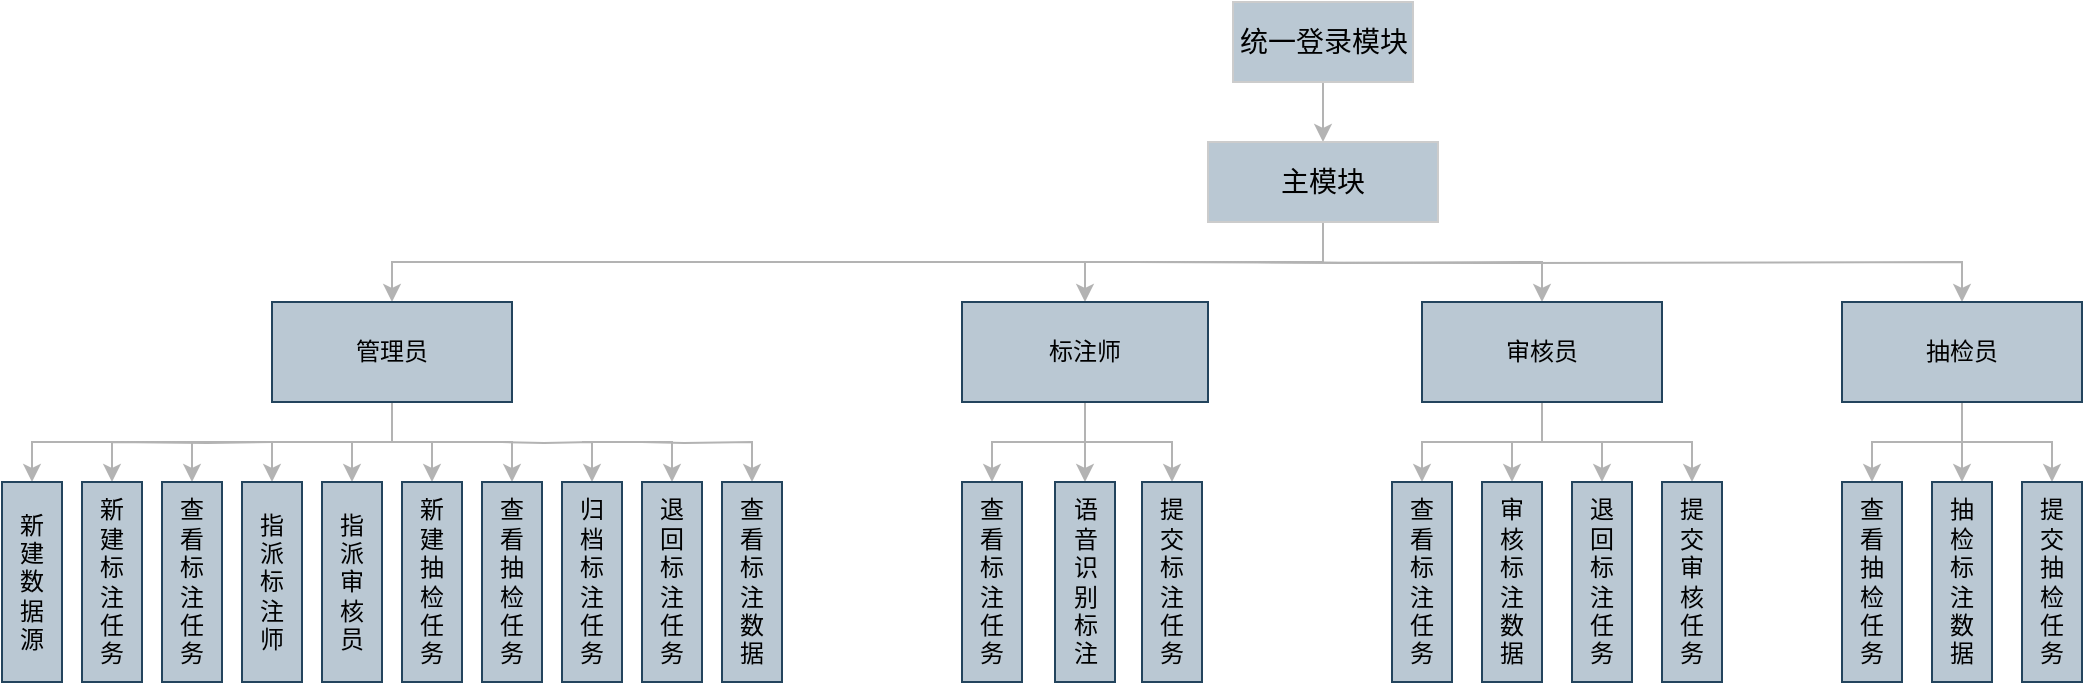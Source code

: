 <mxfile version="12.0.3" type="github" pages="1"><diagram id="v9tVuCcTY9rdOJDnzNgN" name="Page-1"><mxGraphModel dx="1759" dy="551" grid="1" gridSize="10" guides="1" tooltips="1" connect="1" arrows="1" fold="1" page="1" pageScale="1" pageWidth="827" pageHeight="1169" math="0" shadow="0"><root><mxCell id="0"/><mxCell id="1" parent="0"/><mxCell id="yBiNM0HDN96DhxVVmeKk-8" style="edgeStyle=orthogonalEdgeStyle;rounded=0;orthogonalLoop=1;jettySize=auto;html=1;exitX=0.5;exitY=1;exitDx=0;exitDy=0;entryX=0.5;entryY=0;entryDx=0;entryDy=0;strokeColor=#B3B3B3;" edge="1" parent="1" source="yBiNM0HDN96DhxVVmeKk-1" target="yBiNM0HDN96DhxVVmeKk-2"><mxGeometry relative="1" as="geometry"/></mxCell><mxCell id="yBiNM0HDN96DhxVVmeKk-1" value="&lt;font style=&quot;font-size: 14px&quot;&gt;统一登录模块&lt;/font&gt;" style="rounded=0;whiteSpace=wrap;html=1;fillColor=#bac8d3;strokeColor=#CCCCCC;" vertex="1" parent="1"><mxGeometry x="495.5" y="10" width="90" height="40" as="geometry"/></mxCell><mxCell id="yBiNM0HDN96DhxVVmeKk-18" style="edgeStyle=orthogonalEdgeStyle;rounded=0;orthogonalLoop=1;jettySize=auto;html=1;exitX=0.5;exitY=1;exitDx=0;exitDy=0;entryX=0.5;entryY=0;entryDx=0;entryDy=0;strokeColor=#B3B3B3;" edge="1" parent="1" source="yBiNM0HDN96DhxVVmeKk-2" target="yBiNM0HDN96DhxVVmeKk-9"><mxGeometry relative="1" as="geometry"/></mxCell><mxCell id="yBiNM0HDN96DhxVVmeKk-19" style="edgeStyle=orthogonalEdgeStyle;rounded=0;orthogonalLoop=1;jettySize=auto;html=1;strokeColor=#B3B3B3;" edge="1" parent="1" source="yBiNM0HDN96DhxVVmeKk-2" target="yBiNM0HDN96DhxVVmeKk-10"><mxGeometry relative="1" as="geometry"/></mxCell><mxCell id="yBiNM0HDN96DhxVVmeKk-21" style="edgeStyle=orthogonalEdgeStyle;rounded=0;orthogonalLoop=1;jettySize=auto;html=1;entryX=0.5;entryY=0;entryDx=0;entryDy=0;strokeColor=#B3B3B3;" edge="1" parent="1" target="yBiNM0HDN96DhxVVmeKk-12"><mxGeometry relative="1" as="geometry"><mxPoint x="445" y="140" as="sourcePoint"/></mxGeometry></mxCell><mxCell id="yBiNM0HDN96DhxVVmeKk-35" style="edgeStyle=orthogonalEdgeStyle;rounded=0;orthogonalLoop=1;jettySize=auto;html=1;strokeColor=#B3B3B3;" edge="1" parent="1" target="yBiNM0HDN96DhxVVmeKk-11"><mxGeometry relative="1" as="geometry"><mxPoint x="507" y="140" as="sourcePoint"/></mxGeometry></mxCell><mxCell id="yBiNM0HDN96DhxVVmeKk-2" value="&lt;font style=&quot;font-size: 14px&quot;&gt;主模块&lt;/font&gt;" style="rounded=0;whiteSpace=wrap;html=1;fillColor=#bac8d3;strokeColor=#CCCCCC;" vertex="1" parent="1"><mxGeometry x="483" y="80" width="115" height="40" as="geometry"/></mxCell><mxCell id="yBiNM0HDN96DhxVVmeKk-55" style="edgeStyle=orthogonalEdgeStyle;rounded=0;orthogonalLoop=1;jettySize=auto;html=1;exitX=0.5;exitY=1;exitDx=0;exitDy=0;entryX=0.5;entryY=1;entryDx=0;entryDy=0;strokeColor=#B3B3B3;" edge="1" parent="1" source="yBiNM0HDN96DhxVVmeKk-9" target="yBiNM0HDN96DhxVVmeKk-22"><mxGeometry relative="1" as="geometry"><Array as="points"><mxPoint x="75" y="230"/><mxPoint x="-105" y="230"/></Array></mxGeometry></mxCell><mxCell id="yBiNM0HDN96DhxVVmeKk-57" style="edgeStyle=orthogonalEdgeStyle;rounded=0;orthogonalLoop=1;jettySize=auto;html=1;strokeColor=#B3B3B3;" edge="1" parent="1" target="yBiNM0HDN96DhxVVmeKk-26"><mxGeometry relative="1" as="geometry"><mxPoint x="15" y="230" as="sourcePoint"/></mxGeometry></mxCell><mxCell id="yBiNM0HDN96DhxVVmeKk-58" style="edgeStyle=orthogonalEdgeStyle;rounded=0;orthogonalLoop=1;jettySize=auto;html=1;entryX=0.5;entryY=1;entryDx=0;entryDy=0;strokeColor=#B3B3B3;" edge="1" parent="1" target="yBiNM0HDN96DhxVVmeKk-28"><mxGeometry relative="1" as="geometry"><mxPoint y="230" as="sourcePoint"/></mxGeometry></mxCell><mxCell id="yBiNM0HDN96DhxVVmeKk-59" style="edgeStyle=orthogonalEdgeStyle;rounded=0;orthogonalLoop=1;jettySize=auto;html=1;entryX=0.5;entryY=1;entryDx=0;entryDy=0;strokeColor=#B3B3B3;" edge="1" parent="1" source="yBiNM0HDN96DhxVVmeKk-9" target="yBiNM0HDN96DhxVVmeKk-27"><mxGeometry relative="1" as="geometry"/></mxCell><mxCell id="yBiNM0HDN96DhxVVmeKk-61" style="edgeStyle=orthogonalEdgeStyle;rounded=0;orthogonalLoop=1;jettySize=auto;html=1;entryX=0.5;entryY=1;entryDx=0;entryDy=0;strokeColor=#B3B3B3;" edge="1" parent="1" source="yBiNM0HDN96DhxVVmeKk-9" target="yBiNM0HDN96DhxVVmeKk-29"><mxGeometry relative="1" as="geometry"/></mxCell><mxCell id="yBiNM0HDN96DhxVVmeKk-62" style="edgeStyle=orthogonalEdgeStyle;rounded=0;orthogonalLoop=1;jettySize=auto;html=1;entryX=0.5;entryY=1;entryDx=0;entryDy=0;strokeColor=#B3B3B3;" edge="1" parent="1" source="yBiNM0HDN96DhxVVmeKk-9" target="yBiNM0HDN96DhxVVmeKk-30"><mxGeometry relative="1" as="geometry"/></mxCell><mxCell id="yBiNM0HDN96DhxVVmeKk-63" style="edgeStyle=orthogonalEdgeStyle;rounded=0;orthogonalLoop=1;jettySize=auto;html=1;entryX=0.5;entryY=1;entryDx=0;entryDy=0;strokeColor=#B3B3B3;" edge="1" parent="1" source="yBiNM0HDN96DhxVVmeKk-9" target="yBiNM0HDN96DhxVVmeKk-31"><mxGeometry relative="1" as="geometry"/></mxCell><mxCell id="yBiNM0HDN96DhxVVmeKk-64" style="edgeStyle=orthogonalEdgeStyle;rounded=0;orthogonalLoop=1;jettySize=auto;html=1;entryX=0.5;entryY=1;entryDx=0;entryDy=0;strokeColor=#B3B3B3;" edge="1" parent="1" target="yBiNM0HDN96DhxVVmeKk-32"><mxGeometry relative="1" as="geometry"><mxPoint x="130" y="230" as="sourcePoint"/></mxGeometry></mxCell><mxCell id="yBiNM0HDN96DhxVVmeKk-65" style="edgeStyle=orthogonalEdgeStyle;rounded=0;orthogonalLoop=1;jettySize=auto;html=1;entryX=0.5;entryY=1;entryDx=0;entryDy=0;strokeColor=#B3B3B3;" edge="1" parent="1" target="yBiNM0HDN96DhxVVmeKk-33"><mxGeometry relative="1" as="geometry"><mxPoint x="170" y="230" as="sourcePoint"/><Array as="points"><mxPoint x="215" y="230"/></Array></mxGeometry></mxCell><mxCell id="yBiNM0HDN96DhxVVmeKk-67" style="edgeStyle=orthogonalEdgeStyle;rounded=0;orthogonalLoop=1;jettySize=auto;html=1;entryX=0.5;entryY=1;entryDx=0;entryDy=0;strokeColor=#B3B3B3;" edge="1" parent="1" target="yBiNM0HDN96DhxVVmeKk-42"><mxGeometry relative="1" as="geometry"><mxPoint x="200" y="230" as="sourcePoint"/></mxGeometry></mxCell><mxCell id="yBiNM0HDN96DhxVVmeKk-9" value="管理员" style="rounded=0;whiteSpace=wrap;html=1;strokeColor=#23445d;fillColor=#bac8d3;" vertex="1" parent="1"><mxGeometry x="15" y="160" width="120" height="50" as="geometry"/></mxCell><mxCell id="yBiNM0HDN96DhxVVmeKk-68" style="edgeStyle=orthogonalEdgeStyle;rounded=0;orthogonalLoop=1;jettySize=auto;html=1;entryX=0.5;entryY=1;entryDx=0;entryDy=0;strokeColor=#B3B3B3;" edge="1" parent="1" source="yBiNM0HDN96DhxVVmeKk-10" target="yBiNM0HDN96DhxVVmeKk-40"><mxGeometry relative="1" as="geometry"/></mxCell><mxCell id="yBiNM0HDN96DhxVVmeKk-69" style="edgeStyle=orthogonalEdgeStyle;rounded=0;orthogonalLoop=1;jettySize=auto;html=1;entryX=0.5;entryY=1;entryDx=0;entryDy=0;strokeColor=#B3B3B3;" edge="1" parent="1" source="yBiNM0HDN96DhxVVmeKk-10" target="yBiNM0HDN96DhxVVmeKk-39"><mxGeometry relative="1" as="geometry"/></mxCell><mxCell id="yBiNM0HDN96DhxVVmeKk-70" style="edgeStyle=orthogonalEdgeStyle;rounded=0;orthogonalLoop=1;jettySize=auto;html=1;entryX=0.5;entryY=1;entryDx=0;entryDy=0;strokeColor=#B3B3B3;" edge="1" parent="1" source="yBiNM0HDN96DhxVVmeKk-10" target="yBiNM0HDN96DhxVVmeKk-41"><mxGeometry relative="1" as="geometry"/></mxCell><mxCell id="yBiNM0HDN96DhxVVmeKk-10" value="标注师" style="rounded=0;whiteSpace=wrap;html=1;strokeColor=#23445d;fillColor=#bac8d3;" vertex="1" parent="1"><mxGeometry x="360" y="160" width="123" height="50" as="geometry"/></mxCell><mxCell id="yBiNM0HDN96DhxVVmeKk-73" style="edgeStyle=orthogonalEdgeStyle;rounded=0;orthogonalLoop=1;jettySize=auto;html=1;entryX=0.5;entryY=1;entryDx=0;entryDy=0;strokeColor=#B3B3B3;" edge="1" parent="1" source="yBiNM0HDN96DhxVVmeKk-11" target="yBiNM0HDN96DhxVVmeKk-43"><mxGeometry relative="1" as="geometry"/></mxCell><mxCell id="yBiNM0HDN96DhxVVmeKk-74" style="edgeStyle=orthogonalEdgeStyle;rounded=0;orthogonalLoop=1;jettySize=auto;html=1;entryX=0.5;entryY=1;entryDx=0;entryDy=0;strokeColor=#B3B3B3;" edge="1" parent="1" source="yBiNM0HDN96DhxVVmeKk-11" target="yBiNM0HDN96DhxVVmeKk-44"><mxGeometry relative="1" as="geometry"/></mxCell><mxCell id="yBiNM0HDN96DhxVVmeKk-75" style="edgeStyle=orthogonalEdgeStyle;rounded=0;orthogonalLoop=1;jettySize=auto;html=1;entryX=0.5;entryY=1;entryDx=0;entryDy=0;strokeColor=#B3B3B3;" edge="1" parent="1" source="yBiNM0HDN96DhxVVmeKk-11" target="yBiNM0HDN96DhxVVmeKk-45"><mxGeometry relative="1" as="geometry"/></mxCell><mxCell id="yBiNM0HDN96DhxVVmeKk-76" style="edgeStyle=orthogonalEdgeStyle;rounded=0;orthogonalLoop=1;jettySize=auto;html=1;entryX=0.5;entryY=1;entryDx=0;entryDy=0;strokeColor=#B3B3B3;" edge="1" parent="1" source="yBiNM0HDN96DhxVVmeKk-11" target="yBiNM0HDN96DhxVVmeKk-46"><mxGeometry relative="1" as="geometry"/></mxCell><mxCell id="yBiNM0HDN96DhxVVmeKk-11" value="审核员" style="rounded=0;whiteSpace=wrap;html=1;strokeColor=#23445d;fillColor=#bac8d3;" vertex="1" parent="1"><mxGeometry x="590" y="160" width="120" height="50" as="geometry"/></mxCell><mxCell id="yBiNM0HDN96DhxVVmeKk-77" style="edgeStyle=orthogonalEdgeStyle;rounded=0;orthogonalLoop=1;jettySize=auto;html=1;entryX=0.5;entryY=1;entryDx=0;entryDy=0;strokeColor=#B3B3B3;" edge="1" parent="1" source="yBiNM0HDN96DhxVVmeKk-12" target="yBiNM0HDN96DhxVVmeKk-47"><mxGeometry relative="1" as="geometry"/></mxCell><mxCell id="yBiNM0HDN96DhxVVmeKk-78" style="edgeStyle=orthogonalEdgeStyle;rounded=0;orthogonalLoop=1;jettySize=auto;html=1;entryX=0.5;entryY=1;entryDx=0;entryDy=0;strokeColor=#B3B3B3;" edge="1" parent="1" source="yBiNM0HDN96DhxVVmeKk-12" target="yBiNM0HDN96DhxVVmeKk-48"><mxGeometry relative="1" as="geometry"/></mxCell><mxCell id="yBiNM0HDN96DhxVVmeKk-79" style="edgeStyle=orthogonalEdgeStyle;rounded=0;orthogonalLoop=1;jettySize=auto;html=1;entryX=0.5;entryY=1;entryDx=0;entryDy=0;strokeColor=#B3B3B3;" edge="1" parent="1" source="yBiNM0HDN96DhxVVmeKk-12" target="yBiNM0HDN96DhxVVmeKk-49"><mxGeometry relative="1" as="geometry"/></mxCell><mxCell id="yBiNM0HDN96DhxVVmeKk-12" value="抽检员" style="rounded=0;whiteSpace=wrap;html=1;strokeColor=#23445d;fillColor=#bac8d3;" vertex="1" parent="1"><mxGeometry x="800" y="160" width="120" height="50" as="geometry"/></mxCell><mxCell id="yBiNM0HDN96DhxVVmeKk-22" value="新&lt;br&gt;建&lt;br&gt;数&lt;br&gt;据&lt;br&gt;源" style="rounded=0;whiteSpace=wrap;html=1;strokeColor=#23445d;horizontal=1;rotation=0;direction=west;fillColor=#bac8d3;" vertex="1" parent="1"><mxGeometry x="-120" y="250" width="30" height="100" as="geometry"/></mxCell><mxCell id="yBiNM0HDN96DhxVVmeKk-26" value="新&lt;br&gt;建&lt;br&gt;标&lt;br&gt;注&lt;br&gt;任&lt;br&gt;务" style="rounded=0;whiteSpace=wrap;html=1;strokeColor=#23445d;horizontal=1;rotation=0;direction=west;fillColor=#bac8d3;" vertex="1" parent="1"><mxGeometry x="-80" y="250" width="30" height="100" as="geometry"/></mxCell><mxCell id="yBiNM0HDN96DhxVVmeKk-27" value="指&lt;br&gt;派&lt;br&gt;标&lt;br&gt;注&lt;br&gt;师" style="rounded=0;whiteSpace=wrap;html=1;strokeColor=#23445d;horizontal=1;rotation=0;direction=west;fillColor=#bac8d3;" vertex="1" parent="1"><mxGeometry y="250" width="30" height="100" as="geometry"/></mxCell><mxCell id="yBiNM0HDN96DhxVVmeKk-28" value="查&lt;br&gt;看&lt;br&gt;标&lt;br&gt;注&lt;br&gt;任&lt;br&gt;务&lt;br&gt;" style="rounded=0;whiteSpace=wrap;html=1;strokeColor=#23445d;horizontal=1;rotation=0;direction=west;fillColor=#bac8d3;" vertex="1" parent="1"><mxGeometry x="-40" y="250" width="30" height="100" as="geometry"/></mxCell><mxCell id="yBiNM0HDN96DhxVVmeKk-29" value="指&lt;br&gt;派&lt;br&gt;审&lt;br&gt;核&lt;br&gt;员" style="rounded=0;whiteSpace=wrap;html=1;strokeColor=#23445d;horizontal=1;rotation=0;direction=west;fillColor=#bac8d3;" vertex="1" parent="1"><mxGeometry x="40" y="250" width="30" height="100" as="geometry"/></mxCell><mxCell id="yBiNM0HDN96DhxVVmeKk-30" value="新&lt;br&gt;建&lt;br&gt;抽&lt;br&gt;检&lt;br&gt;任&lt;br&gt;务" style="rounded=0;whiteSpace=wrap;html=1;strokeColor=#23445d;horizontal=1;rotation=0;direction=west;fillColor=#bac8d3;" vertex="1" parent="1"><mxGeometry x="80" y="250" width="30" height="100" as="geometry"/></mxCell><mxCell id="yBiNM0HDN96DhxVVmeKk-31" value="查&lt;br&gt;看&lt;br&gt;抽&lt;br&gt;检&lt;br&gt;任&lt;br&gt;务" style="rounded=0;whiteSpace=wrap;html=1;strokeColor=#23445d;horizontal=1;rotation=0;direction=west;fillColor=#bac8d3;" vertex="1" parent="1"><mxGeometry x="120" y="250" width="30" height="100" as="geometry"/></mxCell><mxCell id="yBiNM0HDN96DhxVVmeKk-32" value="归&lt;br&gt;档&lt;br&gt;标&lt;br&gt;注&lt;br&gt;任&lt;br&gt;务" style="rounded=0;whiteSpace=wrap;html=1;strokeColor=#23445d;horizontal=1;rotation=0;direction=west;fillColor=#bac8d3;" vertex="1" parent="1"><mxGeometry x="160" y="250" width="30" height="100" as="geometry"/></mxCell><mxCell id="yBiNM0HDN96DhxVVmeKk-33" value="退&lt;br&gt;回&lt;br&gt;标&lt;br&gt;注&lt;br&gt;任&lt;br&gt;务" style="rounded=0;whiteSpace=wrap;html=1;strokeColor=#23445d;horizontal=1;rotation=0;direction=west;fillColor=#bac8d3;" vertex="1" parent="1"><mxGeometry x="200" y="250" width="30" height="100" as="geometry"/></mxCell><mxCell id="yBiNM0HDN96DhxVVmeKk-39" value="语&lt;br&gt;音&lt;br&gt;识&lt;br&gt;别&lt;br&gt;标&lt;br&gt;注" style="rounded=0;whiteSpace=wrap;html=1;strokeColor=#23445d;horizontal=1;rotation=0;direction=west;fillColor=#bac8d3;" vertex="1" parent="1"><mxGeometry x="406.5" y="250" width="30" height="100" as="geometry"/></mxCell><mxCell id="yBiNM0HDN96DhxVVmeKk-40" value="查&lt;br&gt;看&lt;br&gt;标&lt;br&gt;注&lt;br&gt;任&lt;br&gt;务" style="rounded=0;whiteSpace=wrap;html=1;strokeColor=#23445d;horizontal=1;rotation=0;direction=west;fillColor=#bac8d3;" vertex="1" parent="1"><mxGeometry x="360" y="250" width="30" height="100" as="geometry"/></mxCell><mxCell id="yBiNM0HDN96DhxVVmeKk-41" value="提&lt;br&gt;交&lt;br&gt;标&lt;br&gt;注&lt;br&gt;任&lt;br&gt;务" style="rounded=0;whiteSpace=wrap;html=1;strokeColor=#23445d;horizontal=1;rotation=0;direction=west;fillColor=#bac8d3;" vertex="1" parent="1"><mxGeometry x="450" y="250" width="30" height="100" as="geometry"/></mxCell><mxCell id="yBiNM0HDN96DhxVVmeKk-42" value="查&lt;br&gt;看&lt;br&gt;标&lt;br&gt;注&lt;br&gt;数&lt;br&gt;据" style="rounded=0;whiteSpace=wrap;html=1;strokeColor=#23445d;horizontal=1;rotation=0;direction=west;fillColor=#bac8d3;" vertex="1" parent="1"><mxGeometry x="240" y="250" width="30" height="100" as="geometry"/></mxCell><mxCell id="yBiNM0HDN96DhxVVmeKk-43" value="查&lt;br&gt;看&lt;br&gt;标&lt;br&gt;注&lt;br&gt;任&lt;br&gt;务" style="rounded=0;whiteSpace=wrap;html=1;strokeColor=#23445d;horizontal=1;rotation=0;direction=west;fillColor=#bac8d3;" vertex="1" parent="1"><mxGeometry x="575" y="250" width="30" height="100" as="geometry"/></mxCell><mxCell id="yBiNM0HDN96DhxVVmeKk-44" value="审&lt;br&gt;核&lt;br&gt;标&lt;br&gt;注&lt;br&gt;数&lt;br&gt;据" style="rounded=0;whiteSpace=wrap;html=1;strokeColor=#23445d;horizontal=1;rotation=0;direction=west;fillColor=#bac8d3;" vertex="1" parent="1"><mxGeometry x="620" y="250" width="30" height="100" as="geometry"/></mxCell><mxCell id="yBiNM0HDN96DhxVVmeKk-45" value="退&lt;br&gt;回&lt;br&gt;标&lt;br&gt;注&lt;br&gt;任&lt;br&gt;务" style="rounded=0;whiteSpace=wrap;html=1;strokeColor=#23445d;horizontal=1;rotation=0;direction=west;fillColor=#bac8d3;" vertex="1" parent="1"><mxGeometry x="665" y="250" width="30" height="100" as="geometry"/></mxCell><mxCell id="yBiNM0HDN96DhxVVmeKk-46" value="提&lt;br&gt;交&lt;br&gt;审&lt;br&gt;核&lt;br&gt;任&lt;br&gt;务" style="rounded=0;whiteSpace=wrap;html=1;strokeColor=#23445d;horizontal=1;rotation=0;direction=west;fillColor=#bac8d3;" vertex="1" parent="1"><mxGeometry x="710" y="250" width="30" height="100" as="geometry"/></mxCell><mxCell id="yBiNM0HDN96DhxVVmeKk-47" value="查&lt;br&gt;看&lt;br&gt;抽&lt;br&gt;检&lt;br&gt;任&lt;br&gt;务" style="rounded=0;whiteSpace=wrap;html=1;strokeColor=#23445d;horizontal=1;rotation=0;direction=west;fillColor=#bac8d3;" vertex="1" parent="1"><mxGeometry x="800" y="250" width="30" height="100" as="geometry"/></mxCell><mxCell id="yBiNM0HDN96DhxVVmeKk-48" value="抽&lt;br&gt;检&lt;br&gt;标&lt;br&gt;注&lt;br&gt;数&lt;br&gt;据" style="rounded=0;whiteSpace=wrap;html=1;strokeColor=#23445d;horizontal=1;rotation=0;direction=west;fillColor=#bac8d3;" vertex="1" parent="1"><mxGeometry x="845" y="250" width="30" height="100" as="geometry"/></mxCell><mxCell id="yBiNM0HDN96DhxVVmeKk-49" value="提&lt;br&gt;交&lt;br&gt;抽&lt;br&gt;检&lt;br&gt;任&lt;br&gt;务" style="rounded=0;whiteSpace=wrap;html=1;strokeColor=#23445d;horizontal=1;rotation=0;direction=west;fillColor=#bac8d3;" vertex="1" parent="1"><mxGeometry x="890" y="250" width="30" height="100" as="geometry"/></mxCell></root></mxGraphModel></diagram></mxfile>